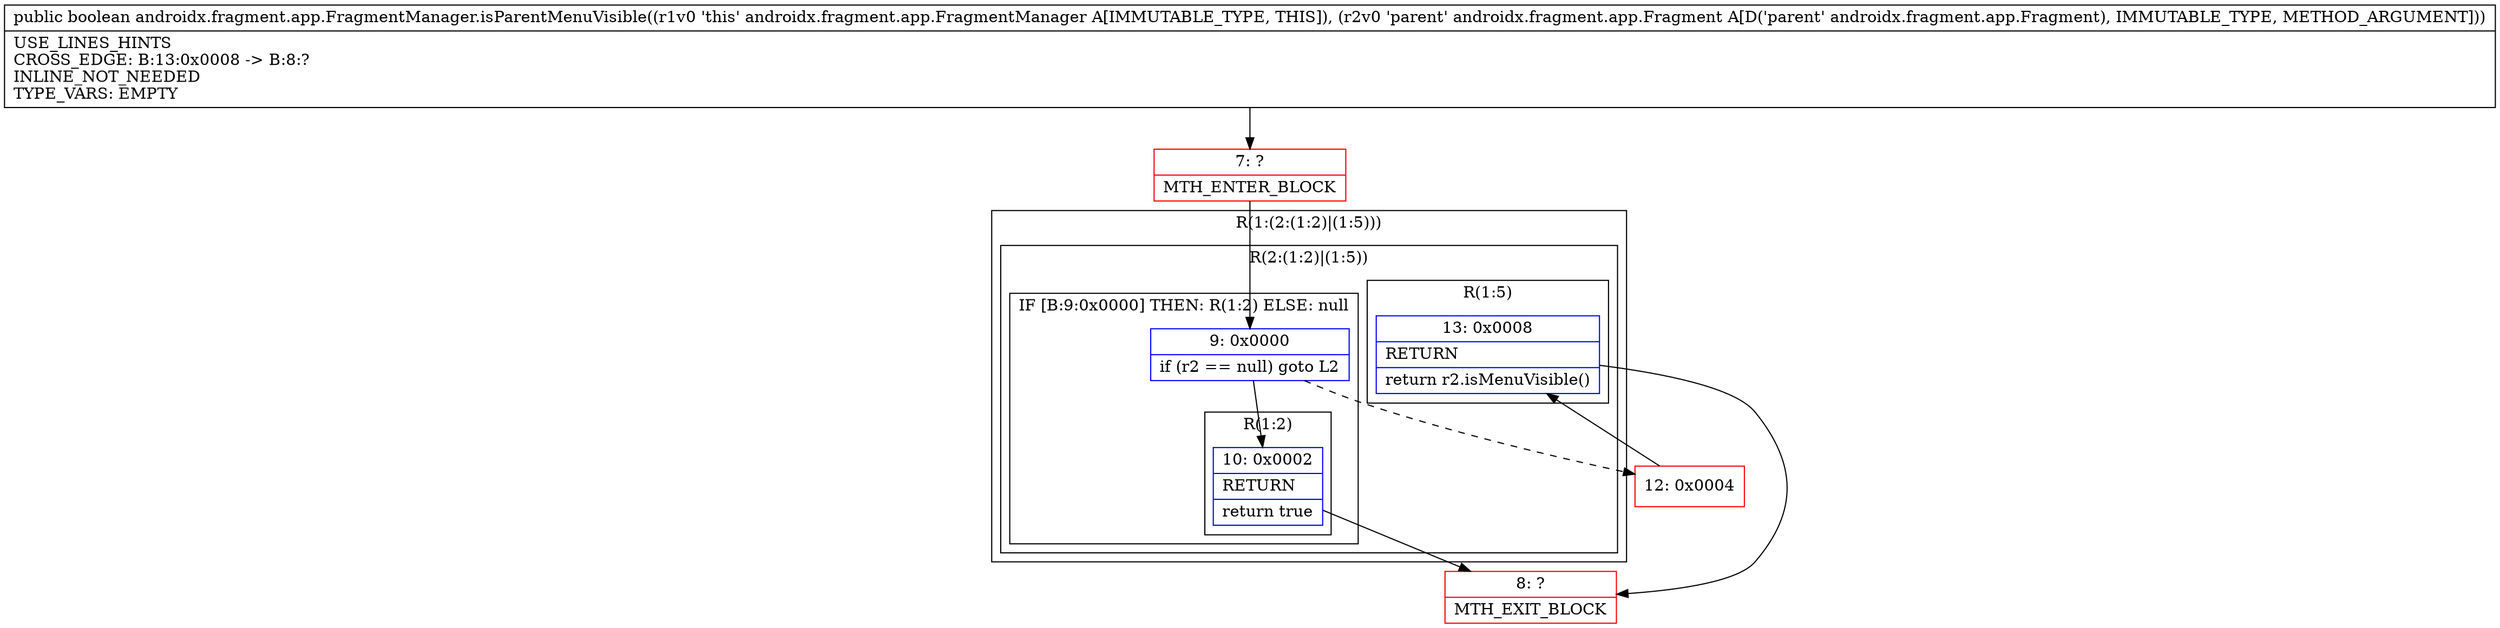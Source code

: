 digraph "CFG forandroidx.fragment.app.FragmentManager.isParentMenuVisible(Landroidx\/fragment\/app\/Fragment;)Z" {
subgraph cluster_Region_2096065589 {
label = "R(1:(2:(1:2)|(1:5)))";
node [shape=record,color=blue];
subgraph cluster_Region_1322171242 {
label = "R(2:(1:2)|(1:5))";
node [shape=record,color=blue];
subgraph cluster_IfRegion_2016427740 {
label = "IF [B:9:0x0000] THEN: R(1:2) ELSE: null";
node [shape=record,color=blue];
Node_9 [shape=record,label="{9\:\ 0x0000|if (r2 == null) goto L2\l}"];
subgraph cluster_Region_1533893160 {
label = "R(1:2)";
node [shape=record,color=blue];
Node_10 [shape=record,label="{10\:\ 0x0002|RETURN\l|return true\l}"];
}
}
subgraph cluster_Region_1550060468 {
label = "R(1:5)";
node [shape=record,color=blue];
Node_13 [shape=record,label="{13\:\ 0x0008|RETURN\l|return r2.isMenuVisible()\l}"];
}
}
}
Node_7 [shape=record,color=red,label="{7\:\ ?|MTH_ENTER_BLOCK\l}"];
Node_8 [shape=record,color=red,label="{8\:\ ?|MTH_EXIT_BLOCK\l}"];
Node_12 [shape=record,color=red,label="{12\:\ 0x0004}"];
MethodNode[shape=record,label="{public boolean androidx.fragment.app.FragmentManager.isParentMenuVisible((r1v0 'this' androidx.fragment.app.FragmentManager A[IMMUTABLE_TYPE, THIS]), (r2v0 'parent' androidx.fragment.app.Fragment A[D('parent' androidx.fragment.app.Fragment), IMMUTABLE_TYPE, METHOD_ARGUMENT]))  | USE_LINES_HINTS\lCROSS_EDGE: B:13:0x0008 \-\> B:8:?\lINLINE_NOT_NEEDED\lTYPE_VARS: EMPTY\l}"];
MethodNode -> Node_7;Node_9 -> Node_10;
Node_9 -> Node_12[style=dashed];
Node_10 -> Node_8;
Node_13 -> Node_8;
Node_7 -> Node_9;
Node_12 -> Node_13;
}


